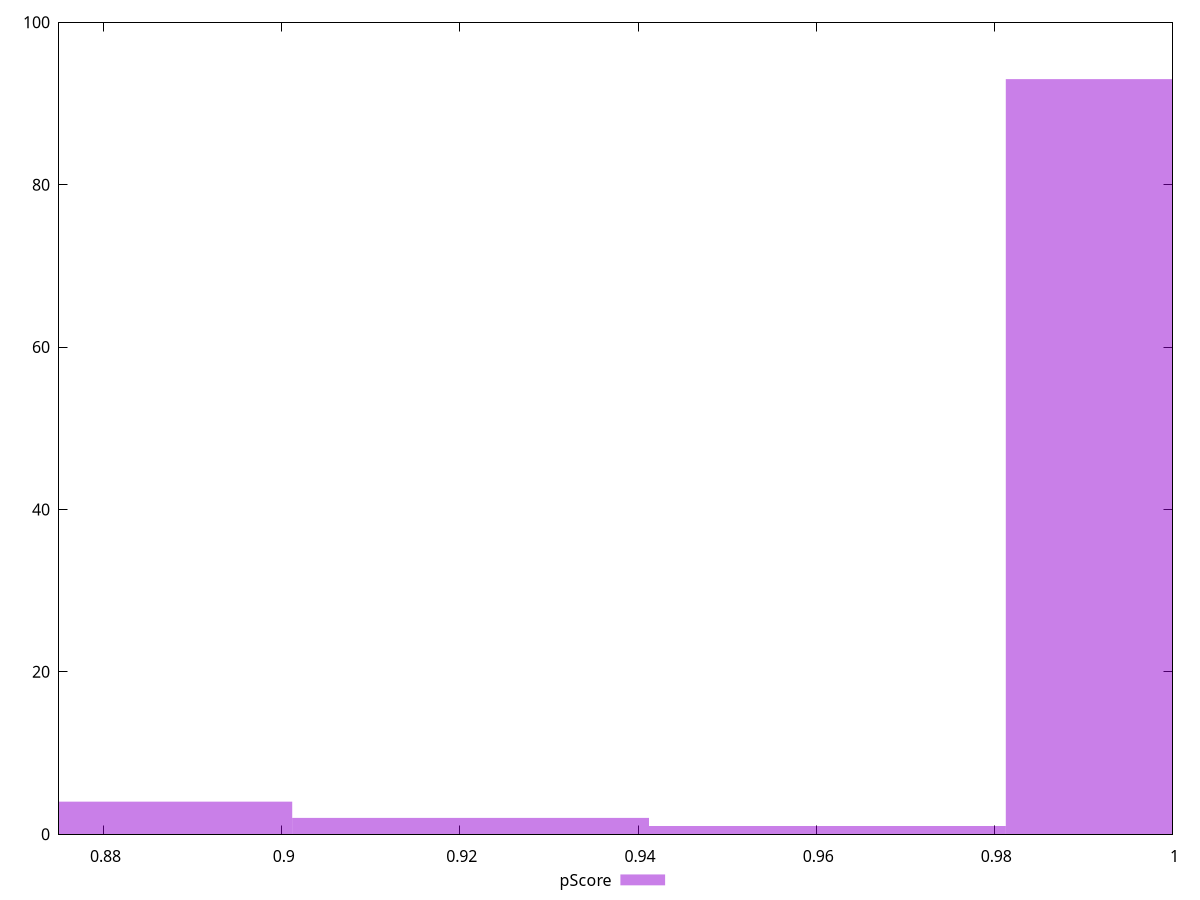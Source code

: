 reset

$pScore <<EOF
0.8811547802460561 4
1.0013122502796092 93
0.9212072702572405 2
0.9612597602684249 1
EOF

set key outside below
set boxwidth 0.04005249001118437
set xrange [0.875:1]
set yrange [0:100]
set trange [0:100]
set style fill transparent solid 0.5 noborder
set terminal svg size 640, 490 enhanced background rgb 'white'
set output "report_00026_2021-02-22T21:38:55.199Z/unminified-css/samples/pages/pScore/histogram.svg"

plot $pScore title "pScore" with boxes

reset
